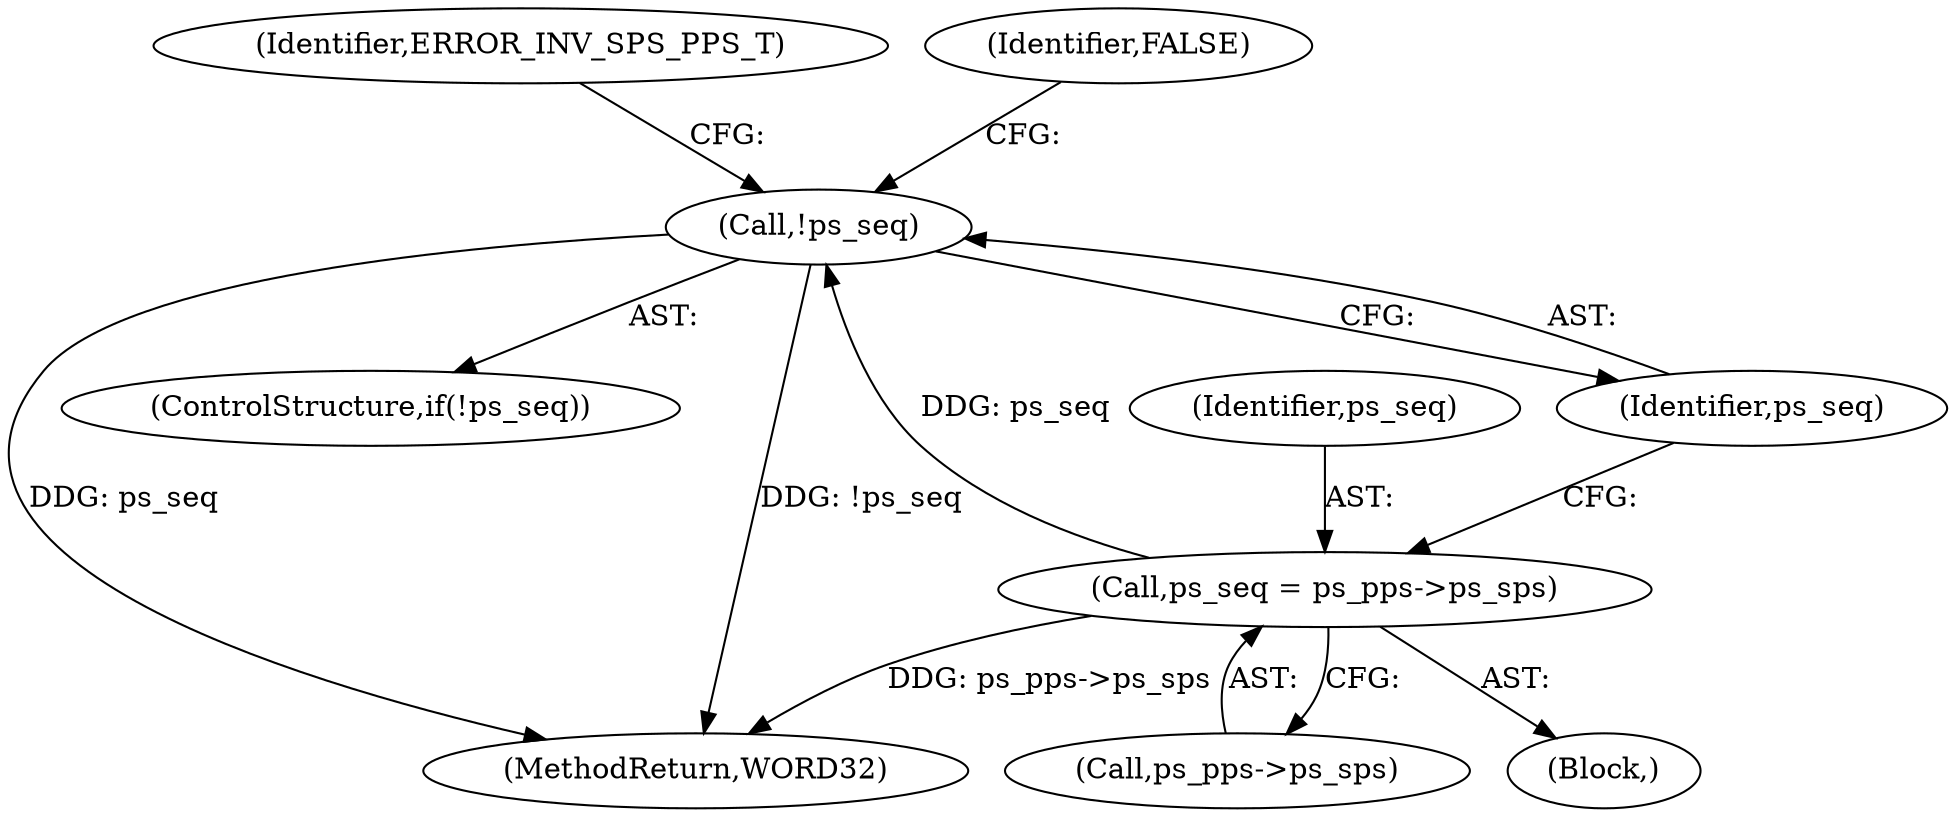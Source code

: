 digraph "0_Android_a78887bcffbc2995cf9ed72e0697acf560875e9e_2@pointer" {
"1000459" [label="(Call,!ps_seq)"];
"1000453" [label="(Call,ps_seq = ps_pps->ps_sps)"];
"1000459" [label="(Call,!ps_seq)"];
"1000462" [label="(Identifier,ERROR_INV_SPS_PPS_T)"];
"1000465" [label="(Identifier,FALSE)"];
"1000166" [label="(Block,)"];
"1000454" [label="(Identifier,ps_seq)"];
"1000458" [label="(ControlStructure,if(!ps_seq))"];
"1002570" [label="(MethodReturn,WORD32)"];
"1000460" [label="(Identifier,ps_seq)"];
"1000453" [label="(Call,ps_seq = ps_pps->ps_sps)"];
"1000455" [label="(Call,ps_pps->ps_sps)"];
"1000459" -> "1000458"  [label="AST: "];
"1000459" -> "1000460"  [label="CFG: "];
"1000460" -> "1000459"  [label="AST: "];
"1000462" -> "1000459"  [label="CFG: "];
"1000465" -> "1000459"  [label="CFG: "];
"1000459" -> "1002570"  [label="DDG: ps_seq"];
"1000459" -> "1002570"  [label="DDG: !ps_seq"];
"1000453" -> "1000459"  [label="DDG: ps_seq"];
"1000453" -> "1000166"  [label="AST: "];
"1000453" -> "1000455"  [label="CFG: "];
"1000454" -> "1000453"  [label="AST: "];
"1000455" -> "1000453"  [label="AST: "];
"1000460" -> "1000453"  [label="CFG: "];
"1000453" -> "1002570"  [label="DDG: ps_pps->ps_sps"];
}
